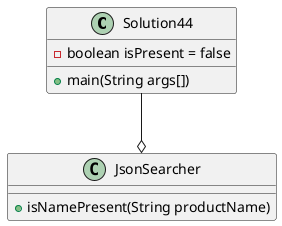 @startuml

class Solution44{
    -boolean isPresent = false
    +main(String args[])
    'while loop until isPresent is equal to true
}

class JsonSearcher{
    +isNamePresent(String productName)
}

Solution44 --o JsonSearcher
@enduml